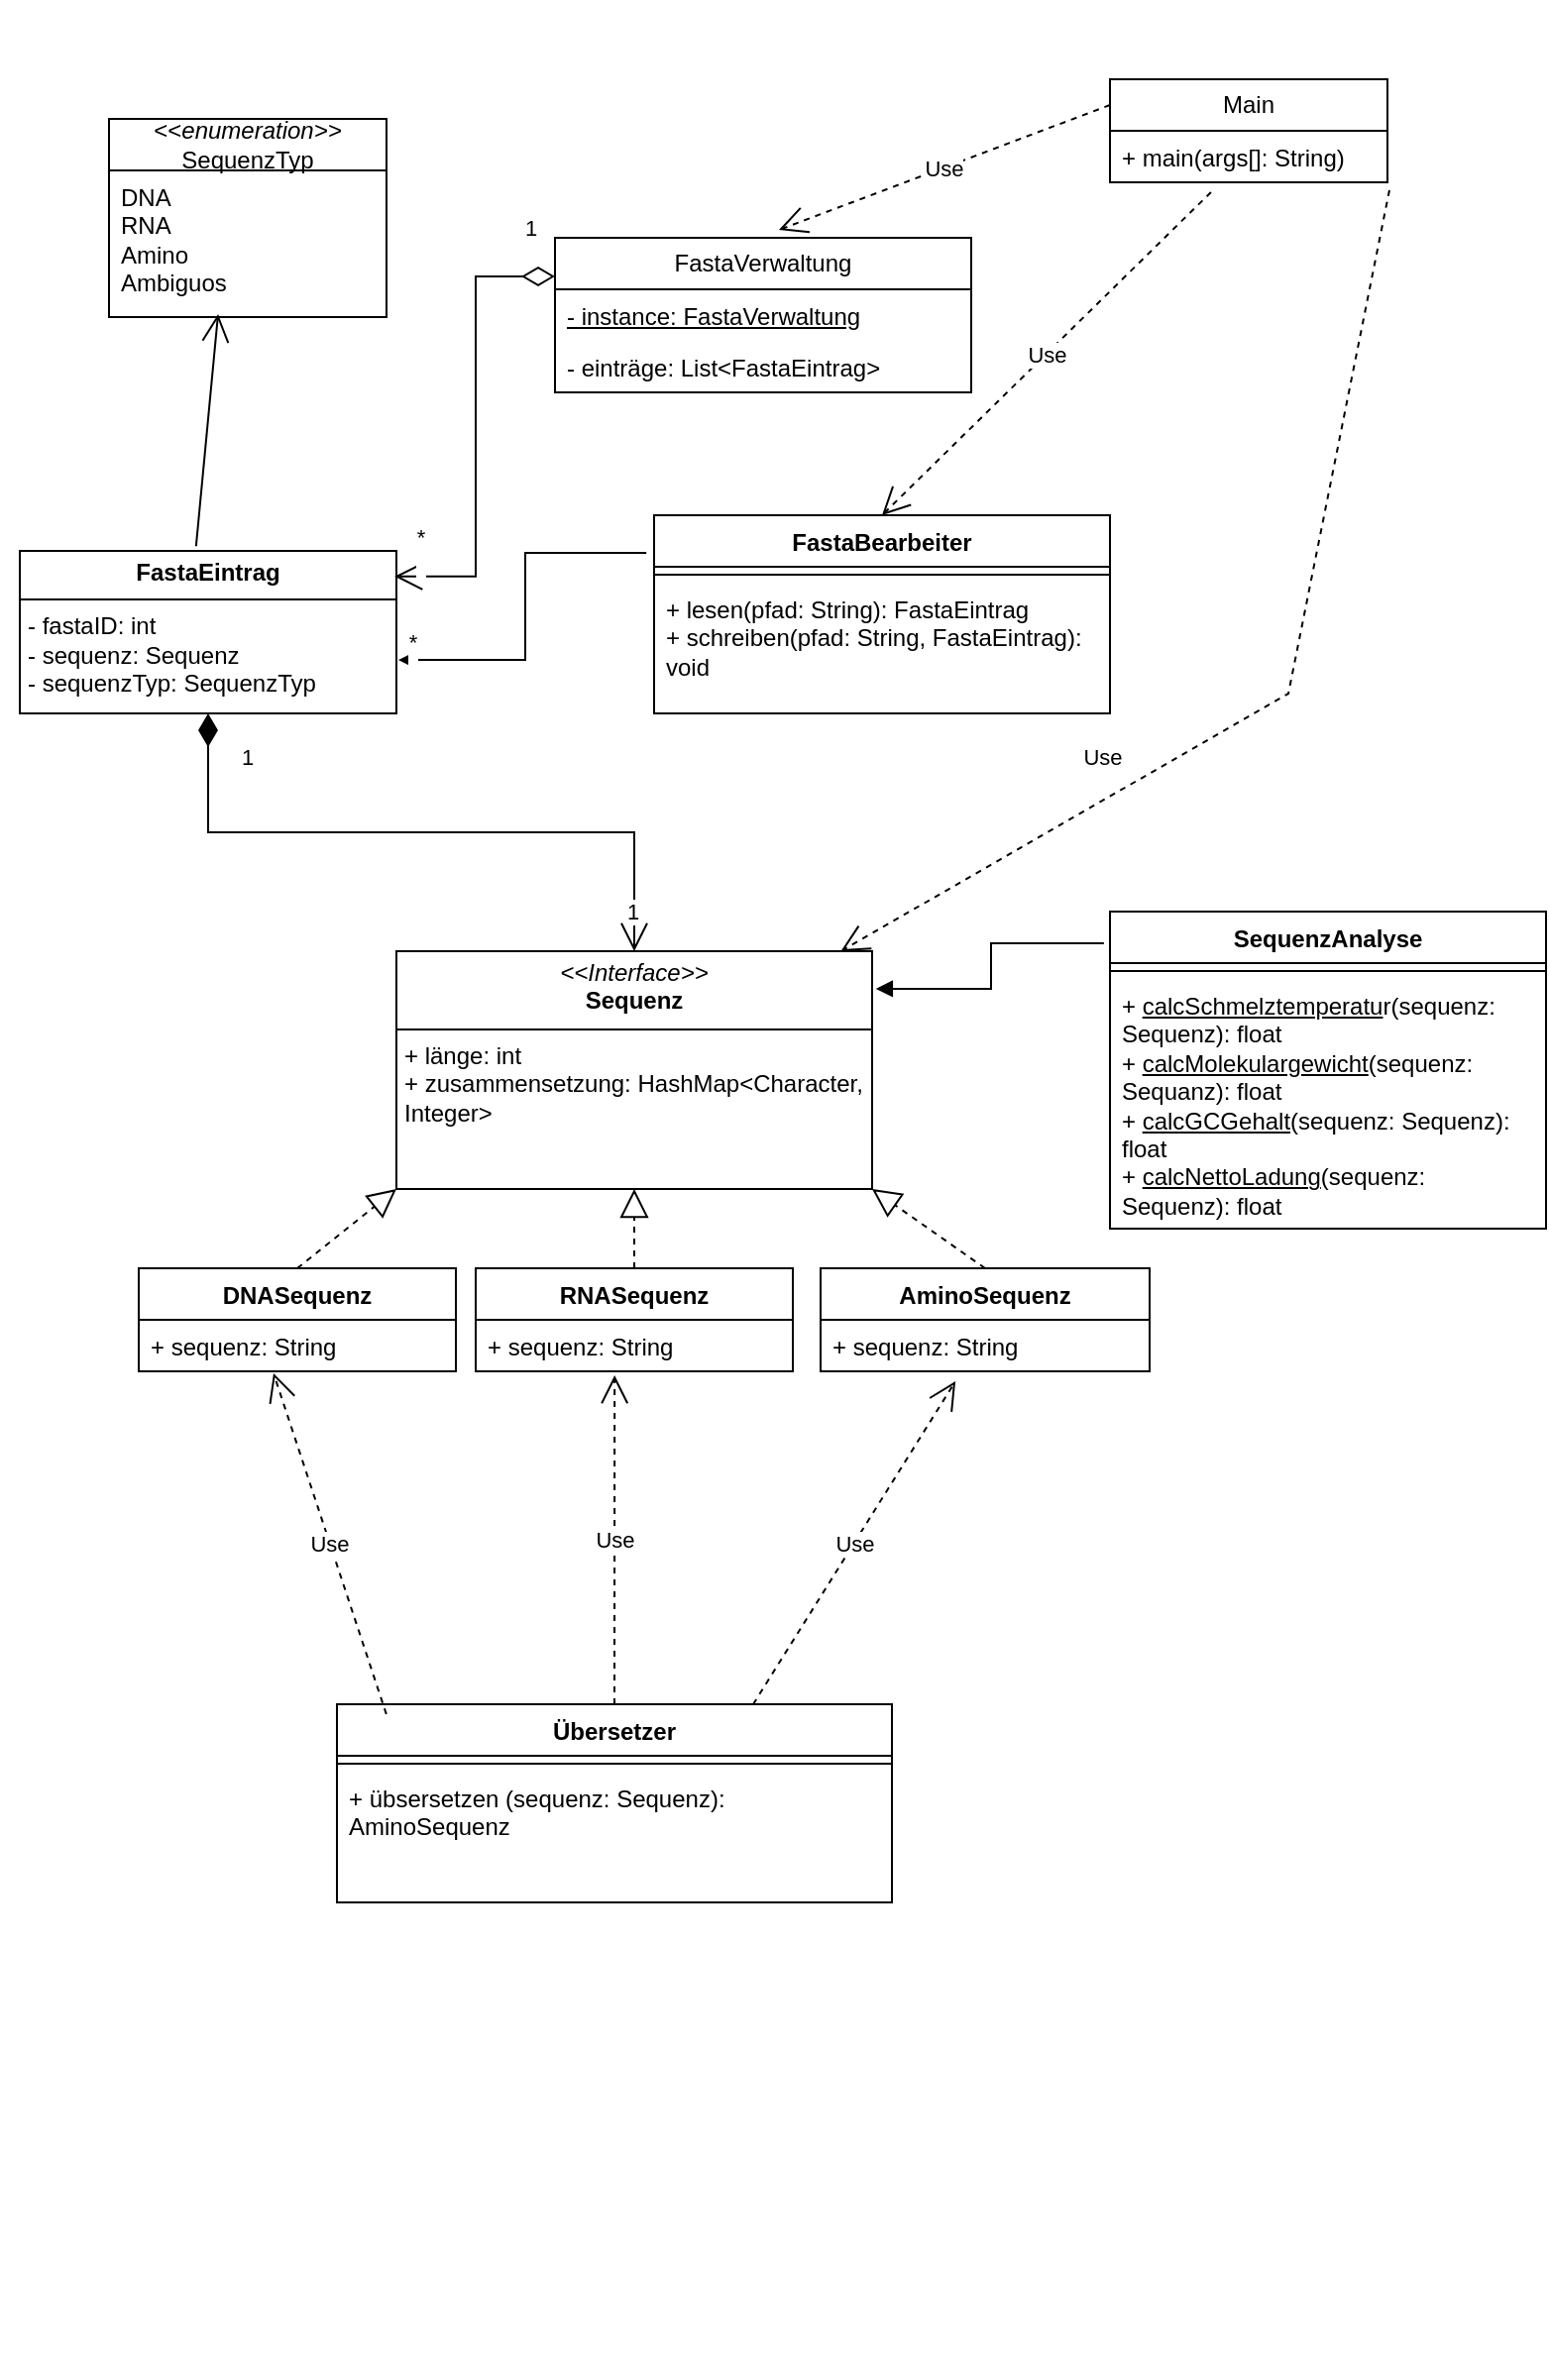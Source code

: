 <mxfile version="27.0.6">
  <diagram name="Seite-1" id="bvH7i_ijbx6ZsCSoY5yd">
    <mxGraphModel dx="1426" dy="743" grid="1" gridSize="10" guides="1" tooltips="1" connect="1" arrows="1" fold="1" page="1" pageScale="1" pageWidth="827" pageHeight="1169" math="0" shadow="0">
      <root>
        <mxCell id="0" />
        <mxCell id="1" parent="0" />
        <mxCell id="WtEyDynyAVU13UUC34DL-1" value="&#xa;  &#xa;    &#xa;      &#xa;        &#xa;        &#xa;&#xa;        &#xa;        &#xa;          &#xa;        &#xa;&#xa;        &#xa;        &#xa;          &#xa;        &#xa;&#xa;        &#xa;        &#xa;          &#xa;        &#xa;&#xa;        &#xa;        &#xa;          &#xa;        &#xa;&#xa;        &#xa;        &#xa;          &#xa;        &#xa;&#xa;        &#xa;        &#xa;          &#xa;        &#xa;&#xa;        &#xa;        &#xa;          &#xa;        &#xa;&#xa;        &#xa;        &#xa;          &#xa;        &#xa;&#xa;        &#xa;        &#xa;          &#xa;        &#xa;&#xa;        &#xa;        &#xa;          &#xa;        &#xa;&#xa;        &#xa;        &#xa;          &#xa;        &#xa;&#xa;        &#xa;&#xa;        &#xa;        &#xa;&#xa;        &#xa;        &#xa;&#xa;        &#xa;        &#xa;&#xa;        &#xa;        &#xa;&#xa;        &#xa;        &#xa;&#xa;      &#xa;    &#xa;  &#xa;" style="text;whiteSpace=wrap;html=1;" parent="1" vertex="1">
          <mxGeometry width="30" height="1200" as="geometry" />
        </mxCell>
        <mxCell id="WFfnuMmdqTuRW8HyT6WI-2" value="&lt;p style=&quot;margin:0px;margin-top:4px;text-align:center;&quot;&gt;&lt;i&gt;&amp;lt;&amp;lt;Interface&amp;gt;&amp;gt;&lt;/i&gt;&lt;br&gt;&lt;b&gt;Sequenz&lt;/b&gt;&lt;/p&gt;&lt;hr size=&quot;1&quot; style=&quot;border-style:solid;&quot;&gt;&lt;p style=&quot;margin:0px;margin-left:4px;&quot;&gt;+ länge: int&lt;/p&gt;&lt;p style=&quot;margin:0px;margin-left:4px;&quot;&gt;+ zusammensetzung: HashMap&amp;lt;Character, Integer&amp;gt;&lt;/p&gt;&lt;p style=&quot;margin:0px;margin-left:4px;&quot;&gt;&lt;br&gt;&lt;/p&gt;" style="verticalAlign=top;align=left;overflow=fill;html=1;whiteSpace=wrap;" vertex="1" parent="1">
          <mxGeometry x="200" y="480" width="240" height="120" as="geometry" />
        </mxCell>
        <mxCell id="WFfnuMmdqTuRW8HyT6WI-3" value="DNASequenz" style="swimlane;fontStyle=1;align=center;verticalAlign=top;childLayout=stackLayout;horizontal=1;startSize=26;horizontalStack=0;resizeParent=1;resizeParentMax=0;resizeLast=0;collapsible=1;marginBottom=0;whiteSpace=wrap;html=1;" vertex="1" parent="1">
          <mxGeometry x="70" y="640" width="160" height="52" as="geometry" />
        </mxCell>
        <mxCell id="WFfnuMmdqTuRW8HyT6WI-4" value="+ sequenz: String" style="text;strokeColor=none;fillColor=none;align=left;verticalAlign=top;spacingLeft=4;spacingRight=4;overflow=hidden;rotatable=0;points=[[0,0.5],[1,0.5]];portConstraint=eastwest;whiteSpace=wrap;html=1;" vertex="1" parent="WFfnuMmdqTuRW8HyT6WI-3">
          <mxGeometry y="26" width="160" height="26" as="geometry" />
        </mxCell>
        <mxCell id="WFfnuMmdqTuRW8HyT6WI-7" value="RNASequenz" style="swimlane;fontStyle=1;align=center;verticalAlign=top;childLayout=stackLayout;horizontal=1;startSize=26;horizontalStack=0;resizeParent=1;resizeParentMax=0;resizeLast=0;collapsible=1;marginBottom=0;whiteSpace=wrap;html=1;" vertex="1" parent="1">
          <mxGeometry x="240" y="640" width="160" height="52" as="geometry" />
        </mxCell>
        <mxCell id="WFfnuMmdqTuRW8HyT6WI-8" value="+ sequenz: String" style="text;strokeColor=none;fillColor=none;align=left;verticalAlign=top;spacingLeft=4;spacingRight=4;overflow=hidden;rotatable=0;points=[[0,0.5],[1,0.5]];portConstraint=eastwest;whiteSpace=wrap;html=1;" vertex="1" parent="WFfnuMmdqTuRW8HyT6WI-7">
          <mxGeometry y="26" width="160" height="26" as="geometry" />
        </mxCell>
        <mxCell id="WFfnuMmdqTuRW8HyT6WI-9" value="AminoSequenz" style="swimlane;fontStyle=1;align=center;verticalAlign=top;childLayout=stackLayout;horizontal=1;startSize=26;horizontalStack=0;resizeParent=1;resizeParentMax=0;resizeLast=0;collapsible=1;marginBottom=0;whiteSpace=wrap;html=1;" vertex="1" parent="1">
          <mxGeometry x="414" y="640" width="166" height="52" as="geometry" />
        </mxCell>
        <mxCell id="WFfnuMmdqTuRW8HyT6WI-10" value="+ sequenz: String" style="text;strokeColor=none;fillColor=none;align=left;verticalAlign=top;spacingLeft=4;spacingRight=4;overflow=hidden;rotatable=0;points=[[0,0.5],[1,0.5]];portConstraint=eastwest;whiteSpace=wrap;html=1;" vertex="1" parent="WFfnuMmdqTuRW8HyT6WI-9">
          <mxGeometry y="26" width="166" height="26" as="geometry" />
        </mxCell>
        <mxCell id="WFfnuMmdqTuRW8HyT6WI-11" value="" style="endArrow=block;dashed=1;endFill=0;endSize=12;html=1;rounded=0;exitX=0.5;exitY=0;exitDx=0;exitDy=0;entryX=0.5;entryY=1;entryDx=0;entryDy=0;" edge="1" parent="1" source="WFfnuMmdqTuRW8HyT6WI-7" target="WFfnuMmdqTuRW8HyT6WI-2">
          <mxGeometry width="160" relative="1" as="geometry">
            <mxPoint x="330" y="480" as="sourcePoint" />
            <mxPoint x="490" y="480" as="targetPoint" />
          </mxGeometry>
        </mxCell>
        <mxCell id="WFfnuMmdqTuRW8HyT6WI-12" value="" style="endArrow=block;dashed=1;endFill=0;endSize=12;html=1;rounded=0;exitX=0.5;exitY=0;exitDx=0;exitDy=0;entryX=0;entryY=1;entryDx=0;entryDy=0;" edge="1" parent="1" source="WFfnuMmdqTuRW8HyT6WI-3" target="WFfnuMmdqTuRW8HyT6WI-2">
          <mxGeometry width="160" relative="1" as="geometry">
            <mxPoint x="330" y="480" as="sourcePoint" />
            <mxPoint x="490" y="480" as="targetPoint" />
          </mxGeometry>
        </mxCell>
        <mxCell id="WFfnuMmdqTuRW8HyT6WI-13" value="" style="endArrow=block;dashed=1;endFill=0;endSize=12;html=1;rounded=0;exitX=0.5;exitY=0;exitDx=0;exitDy=0;entryX=1;entryY=1;entryDx=0;entryDy=0;" edge="1" parent="1" source="WFfnuMmdqTuRW8HyT6WI-9" target="WFfnuMmdqTuRW8HyT6WI-2">
          <mxGeometry width="160" relative="1" as="geometry">
            <mxPoint x="330" y="480" as="sourcePoint" />
            <mxPoint x="490" y="480" as="targetPoint" />
          </mxGeometry>
        </mxCell>
        <mxCell id="WFfnuMmdqTuRW8HyT6WI-14" value="&lt;p style=&quot;margin:0px;margin-top:4px;text-align:center;&quot;&gt;&lt;b&gt;FastaEintrag&lt;/b&gt;&lt;/p&gt;&lt;hr size=&quot;1&quot; style=&quot;border-style:solid;&quot;&gt;&lt;p style=&quot;margin:0px;margin-left:4px;&quot;&gt;- fastaID: int&lt;/p&gt;&lt;p style=&quot;margin:0px;margin-left:4px;&quot;&gt;- sequenz: Sequenz&lt;/p&gt;&lt;p style=&quot;margin:0px;margin-left:4px;&quot;&gt;- sequenzTyp: SequenzTyp&lt;/p&gt;" style="verticalAlign=top;align=left;overflow=fill;html=1;whiteSpace=wrap;" vertex="1" parent="1">
          <mxGeometry x="10" y="278" width="190" height="82" as="geometry" />
        </mxCell>
        <mxCell id="WFfnuMmdqTuRW8HyT6WI-15" value="FastaVerwaltung" style="swimlane;fontStyle=0;childLayout=stackLayout;horizontal=1;startSize=26;fillColor=none;horizontalStack=0;resizeParent=1;resizeParentMax=0;resizeLast=0;collapsible=1;marginBottom=0;whiteSpace=wrap;html=1;" vertex="1" parent="1">
          <mxGeometry x="280" y="120" width="210" height="78" as="geometry">
            <mxRectangle x="330" y="314" width="130" height="30" as="alternateBounds" />
          </mxGeometry>
        </mxCell>
        <mxCell id="WFfnuMmdqTuRW8HyT6WI-16" value="&lt;u&gt;- instance: FastaVerwaltung&lt;/u&gt;" style="text;strokeColor=none;fillColor=none;align=left;verticalAlign=top;spacingLeft=4;spacingRight=4;overflow=hidden;rotatable=0;points=[[0,0.5],[1,0.5]];portConstraint=eastwest;whiteSpace=wrap;html=1;" vertex="1" parent="WFfnuMmdqTuRW8HyT6WI-15">
          <mxGeometry y="26" width="210" height="26" as="geometry" />
        </mxCell>
        <mxCell id="WFfnuMmdqTuRW8HyT6WI-17" value="- einträge: List&amp;lt;FastaEintrag&amp;gt;" style="text;strokeColor=none;fillColor=none;align=left;verticalAlign=top;spacingLeft=4;spacingRight=4;overflow=hidden;rotatable=0;points=[[0,0.5],[1,0.5]];portConstraint=eastwest;whiteSpace=wrap;html=1;" vertex="1" parent="WFfnuMmdqTuRW8HyT6WI-15">
          <mxGeometry y="52" width="210" height="26" as="geometry" />
        </mxCell>
        <mxCell id="WFfnuMmdqTuRW8HyT6WI-19" value="FastaBearbeiter" style="swimlane;fontStyle=1;align=center;verticalAlign=top;childLayout=stackLayout;horizontal=1;startSize=26;horizontalStack=0;resizeParent=1;resizeParentMax=0;resizeLast=0;collapsible=1;marginBottom=0;whiteSpace=wrap;html=1;" vertex="1" parent="1">
          <mxGeometry x="330" y="260" width="230" height="100" as="geometry" />
        </mxCell>
        <mxCell id="WFfnuMmdqTuRW8HyT6WI-21" value="" style="line;strokeWidth=1;fillColor=none;align=left;verticalAlign=middle;spacingTop=-1;spacingLeft=3;spacingRight=3;rotatable=0;labelPosition=right;points=[];portConstraint=eastwest;strokeColor=inherit;" vertex="1" parent="WFfnuMmdqTuRW8HyT6WI-19">
          <mxGeometry y="26" width="230" height="8" as="geometry" />
        </mxCell>
        <mxCell id="WFfnuMmdqTuRW8HyT6WI-22" value="+ lesen(pfad: String): FastaEintrag&lt;div&gt;+ schreiben(pfad: String, FastaEintrag): void&lt;/div&gt;" style="text;strokeColor=none;fillColor=none;align=left;verticalAlign=top;spacingLeft=4;spacingRight=4;overflow=hidden;rotatable=0;points=[[0,0.5],[1,0.5]];portConstraint=eastwest;whiteSpace=wrap;html=1;" vertex="1" parent="WFfnuMmdqTuRW8HyT6WI-19">
          <mxGeometry y="34" width="230" height="66" as="geometry" />
        </mxCell>
        <mxCell id="WFfnuMmdqTuRW8HyT6WI-30" value="1" style="endArrow=open;html=1;endSize=12;startArrow=diamondThin;startSize=14;startFill=0;edgeStyle=orthogonalEdgeStyle;align=left;verticalAlign=bottom;rounded=0;entryX=0.995;entryY=0.157;entryDx=0;entryDy=0;entryPerimeter=0;exitX=0;exitY=0.25;exitDx=0;exitDy=0;" edge="1" parent="1" source="WFfnuMmdqTuRW8HyT6WI-15" target="WFfnuMmdqTuRW8HyT6WI-14">
          <mxGeometry x="-0.85" y="-15" relative="1" as="geometry">
            <mxPoint x="330" y="325" as="sourcePoint" />
            <mxPoint x="550" y="460" as="targetPoint" />
            <mxPoint as="offset" />
          </mxGeometry>
        </mxCell>
        <mxCell id="WFfnuMmdqTuRW8HyT6WI-62" value="*&lt;div&gt;&lt;br&gt;&lt;/div&gt;" style="edgeLabel;html=1;align=center;verticalAlign=middle;resizable=0;points=[];" vertex="1" connectable="0" parent="WFfnuMmdqTuRW8HyT6WI-30">
          <mxGeometry x="0.888" y="1" relative="1" as="geometry">
            <mxPoint y="-14" as="offset" />
          </mxGeometry>
        </mxCell>
        <mxCell id="WFfnuMmdqTuRW8HyT6WI-32" value="SequenzAnalyse" style="swimlane;fontStyle=1;align=center;verticalAlign=top;childLayout=stackLayout;horizontal=1;startSize=26;horizontalStack=0;resizeParent=1;resizeParentMax=0;resizeLast=0;collapsible=1;marginBottom=0;whiteSpace=wrap;html=1;" vertex="1" parent="1">
          <mxGeometry x="560" y="460" width="220" height="160" as="geometry" />
        </mxCell>
        <mxCell id="WFfnuMmdqTuRW8HyT6WI-34" value="" style="line;strokeWidth=1;fillColor=none;align=left;verticalAlign=middle;spacingTop=-1;spacingLeft=3;spacingRight=3;rotatable=0;labelPosition=right;points=[];portConstraint=eastwest;strokeColor=inherit;" vertex="1" parent="WFfnuMmdqTuRW8HyT6WI-32">
          <mxGeometry y="26" width="220" height="8" as="geometry" />
        </mxCell>
        <mxCell id="WFfnuMmdqTuRW8HyT6WI-35" value="+ &lt;u&gt;calcSchmelztemperatu&lt;/u&gt;r(sequenz: Sequenz): float&lt;div&gt;+ &lt;u&gt;calcMolekulargewicht&lt;/u&gt;(sequenz: Sequanz): float&lt;/div&gt;&lt;div&gt;+ &lt;u&gt;calcGCGehalt&lt;/u&gt;(sequenz: Sequenz): float&lt;/div&gt;&lt;div&gt;+ &lt;u&gt;calcNettoLadung&lt;/u&gt;(sequenz: Sequenz): float&lt;/div&gt;" style="text;strokeColor=none;fillColor=none;align=left;verticalAlign=top;spacingLeft=4;spacingRight=4;overflow=hidden;rotatable=0;points=[[0,0.5],[1,0.5]];portConstraint=eastwest;whiteSpace=wrap;html=1;" vertex="1" parent="WFfnuMmdqTuRW8HyT6WI-32">
          <mxGeometry y="34" width="220" height="126" as="geometry" />
        </mxCell>
        <mxCell id="WFfnuMmdqTuRW8HyT6WI-36" value="Übersetzer" style="swimlane;fontStyle=1;align=center;verticalAlign=top;childLayout=stackLayout;horizontal=1;startSize=26;horizontalStack=0;resizeParent=1;resizeParentMax=0;resizeLast=0;collapsible=1;marginBottom=0;whiteSpace=wrap;html=1;" vertex="1" parent="1">
          <mxGeometry x="170" y="860" width="280" height="100" as="geometry" />
        </mxCell>
        <mxCell id="WFfnuMmdqTuRW8HyT6WI-38" value="" style="line;strokeWidth=1;fillColor=none;align=left;verticalAlign=middle;spacingTop=-1;spacingLeft=3;spacingRight=3;rotatable=0;labelPosition=right;points=[];portConstraint=eastwest;strokeColor=inherit;" vertex="1" parent="WFfnuMmdqTuRW8HyT6WI-36">
          <mxGeometry y="26" width="280" height="8" as="geometry" />
        </mxCell>
        <mxCell id="WFfnuMmdqTuRW8HyT6WI-39" value="+ übsersetzen (sequenz: Sequenz): AminoSequenz" style="text;strokeColor=none;fillColor=none;align=left;verticalAlign=top;spacingLeft=4;spacingRight=4;overflow=hidden;rotatable=0;points=[[0,0.5],[1,0.5]];portConstraint=eastwest;whiteSpace=wrap;html=1;" vertex="1" parent="WFfnuMmdqTuRW8HyT6WI-36">
          <mxGeometry y="34" width="280" height="66" as="geometry" />
        </mxCell>
        <mxCell id="WFfnuMmdqTuRW8HyT6WI-40" value="&amp;lt;&amp;lt;&lt;i&gt;enumeration&amp;gt;&amp;gt;&lt;/i&gt;&lt;div&gt;SequenzTyp&lt;/div&gt;" style="swimlane;fontStyle=0;childLayout=stackLayout;horizontal=1;startSize=26;fillColor=none;horizontalStack=0;resizeParent=1;resizeParentMax=0;resizeLast=0;collapsible=1;marginBottom=0;whiteSpace=wrap;html=1;" vertex="1" parent="1">
          <mxGeometry x="55" y="60" width="140" height="100" as="geometry" />
        </mxCell>
        <mxCell id="WFfnuMmdqTuRW8HyT6WI-41" value="DNA&lt;div&gt;RNA&lt;/div&gt;&lt;div&gt;Amino&lt;/div&gt;&lt;div&gt;Ambiguos&lt;/div&gt;" style="text;strokeColor=none;fillColor=none;align=left;verticalAlign=top;spacingLeft=4;spacingRight=4;overflow=hidden;rotatable=0;points=[[0,0.5],[1,0.5]];portConstraint=eastwest;whiteSpace=wrap;html=1;" vertex="1" parent="WFfnuMmdqTuRW8HyT6WI-40">
          <mxGeometry y="26" width="140" height="74" as="geometry" />
        </mxCell>
        <mxCell id="WFfnuMmdqTuRW8HyT6WI-44" value="1" style="endArrow=open;html=1;endSize=12;startArrow=diamondThin;startSize=14;startFill=1;edgeStyle=orthogonalEdgeStyle;align=left;verticalAlign=bottom;rounded=0;exitX=0.5;exitY=1;exitDx=0;exitDy=0;entryX=0.5;entryY=0;entryDx=0;entryDy=0;" edge="1" parent="1" source="WFfnuMmdqTuRW8HyT6WI-14" target="WFfnuMmdqTuRW8HyT6WI-2">
          <mxGeometry x="-0.816" y="15" relative="1" as="geometry">
            <mxPoint x="330" y="480" as="sourcePoint" />
            <mxPoint x="490" y="480" as="targetPoint" />
            <mxPoint as="offset" />
          </mxGeometry>
        </mxCell>
        <mxCell id="WFfnuMmdqTuRW8HyT6WI-45" value="1" style="edgeLabel;html=1;align=center;verticalAlign=middle;resizable=0;points=[];" vertex="1" connectable="0" parent="WFfnuMmdqTuRW8HyT6WI-44">
          <mxGeometry x="0.879" y="-1" relative="1" as="geometry">
            <mxPoint as="offset" />
          </mxGeometry>
        </mxCell>
        <mxCell id="WFfnuMmdqTuRW8HyT6WI-50" value="" style="endArrow=block;endFill=1;html=1;edgeStyle=orthogonalEdgeStyle;align=left;verticalAlign=top;rounded=0;exitX=-0.017;exitY=0.19;exitDx=0;exitDy=0;exitPerimeter=0;entryX=1.005;entryY=0.671;entryDx=0;entryDy=0;entryPerimeter=0;" edge="1" parent="1" source="WFfnuMmdqTuRW8HyT6WI-19" target="WFfnuMmdqTuRW8HyT6WI-14">
          <mxGeometry x="-1" relative="1" as="geometry">
            <mxPoint x="330" y="380" as="sourcePoint" />
            <mxPoint x="490" y="380" as="targetPoint" />
          </mxGeometry>
        </mxCell>
        <mxCell id="WFfnuMmdqTuRW8HyT6WI-63" value="*&lt;div&gt;&lt;br/&gt;&lt;/div&gt;" style="edgeLabel;html=1;align=center;verticalAlign=middle;resizable=0;points=[];" vertex="1" connectable="0" parent="WFfnuMmdqTuRW8HyT6WI-50">
          <mxGeometry x="0.925" y="-2" relative="1" as="geometry">
            <mxPoint as="offset" />
          </mxGeometry>
        </mxCell>
        <mxCell id="WFfnuMmdqTuRW8HyT6WI-52" value="" style="endArrow=block;endFill=1;html=1;edgeStyle=orthogonalEdgeStyle;align=left;verticalAlign=top;rounded=0;exitX=-0.014;exitY=0.1;exitDx=0;exitDy=0;exitPerimeter=0;entryX=1.008;entryY=0.158;entryDx=0;entryDy=0;entryPerimeter=0;" edge="1" parent="1" source="WFfnuMmdqTuRW8HyT6WI-32" target="WFfnuMmdqTuRW8HyT6WI-2">
          <mxGeometry x="-1" relative="1" as="geometry">
            <mxPoint x="330" y="380" as="sourcePoint" />
            <mxPoint x="490" y="380" as="targetPoint" />
          </mxGeometry>
        </mxCell>
        <mxCell id="WFfnuMmdqTuRW8HyT6WI-54" value="Main" style="swimlane;fontStyle=0;childLayout=stackLayout;horizontal=1;startSize=26;fillColor=none;horizontalStack=0;resizeParent=1;resizeParentMax=0;resizeLast=0;collapsible=1;marginBottom=0;whiteSpace=wrap;html=1;" vertex="1" parent="1">
          <mxGeometry x="560" y="40" width="140" height="52" as="geometry" />
        </mxCell>
        <mxCell id="WFfnuMmdqTuRW8HyT6WI-55" value="+ main(args[]: String)" style="text;strokeColor=none;fillColor=none;align=left;verticalAlign=top;spacingLeft=4;spacingRight=4;overflow=hidden;rotatable=0;points=[[0,0.5],[1,0.5]];portConstraint=eastwest;whiteSpace=wrap;html=1;" vertex="1" parent="WFfnuMmdqTuRW8HyT6WI-54">
          <mxGeometry y="26" width="140" height="26" as="geometry" />
        </mxCell>
        <mxCell id="WFfnuMmdqTuRW8HyT6WI-58" value="" style="endArrow=open;endFill=1;endSize=12;html=1;rounded=0;exitX=0.468;exitY=-0.029;exitDx=0;exitDy=0;exitPerimeter=0;entryX=0.393;entryY=0.979;entryDx=0;entryDy=0;entryPerimeter=0;" edge="1" parent="1" source="WFfnuMmdqTuRW8HyT6WI-14" target="WFfnuMmdqTuRW8HyT6WI-41">
          <mxGeometry width="160" relative="1" as="geometry">
            <mxPoint x="330" y="180" as="sourcePoint" />
            <mxPoint x="490" y="180" as="targetPoint" />
          </mxGeometry>
        </mxCell>
        <mxCell id="WFfnuMmdqTuRW8HyT6WI-59" value="Use" style="endArrow=open;endSize=12;dashed=1;html=1;rounded=0;exitX=0;exitY=0.25;exitDx=0;exitDy=0;entryX=0.538;entryY=-0.051;entryDx=0;entryDy=0;entryPerimeter=0;" edge="1" parent="1" source="WFfnuMmdqTuRW8HyT6WI-54" target="WFfnuMmdqTuRW8HyT6WI-15">
          <mxGeometry width="160" relative="1" as="geometry">
            <mxPoint x="330" y="80" as="sourcePoint" />
            <mxPoint x="490" y="80" as="targetPoint" />
          </mxGeometry>
        </mxCell>
        <mxCell id="WFfnuMmdqTuRW8HyT6WI-60" value="Use" style="endArrow=open;endSize=12;dashed=1;html=1;rounded=0;exitX=0.364;exitY=1.192;exitDx=0;exitDy=0;entryX=0.5;entryY=0;entryDx=0;entryDy=0;exitPerimeter=0;" edge="1" parent="1" source="WFfnuMmdqTuRW8HyT6WI-55" target="WFfnuMmdqTuRW8HyT6WI-19">
          <mxGeometry width="160" relative="1" as="geometry">
            <mxPoint x="747" y="180" as="sourcePoint" />
            <mxPoint x="570" y="273" as="targetPoint" />
          </mxGeometry>
        </mxCell>
        <mxCell id="WFfnuMmdqTuRW8HyT6WI-61" value="Use" style="endArrow=open;endSize=12;dashed=1;html=1;rounded=0;exitX=1.007;exitY=1.154;exitDx=0;exitDy=0;exitPerimeter=0;" edge="1" parent="1" source="WFfnuMmdqTuRW8HyT6WI-55" target="WFfnuMmdqTuRW8HyT6WI-2">
          <mxGeometry x="0.375" y="-20" width="160" relative="1" as="geometry">
            <mxPoint x="777" y="170" as="sourcePoint" />
            <mxPoint x="600" y="263" as="targetPoint" />
            <Array as="points">
              <mxPoint x="650" y="350" />
            </Array>
            <mxPoint x="1" as="offset" />
          </mxGeometry>
        </mxCell>
        <mxCell id="WFfnuMmdqTuRW8HyT6WI-64" value="Use" style="endArrow=open;endSize=12;dashed=1;html=1;rounded=0;exitX=0.089;exitY=0.05;exitDx=0;exitDy=0;exitPerimeter=0;entryX=0.425;entryY=1.038;entryDx=0;entryDy=0;entryPerimeter=0;" edge="1" parent="1" source="WFfnuMmdqTuRW8HyT6WI-36" target="WFfnuMmdqTuRW8HyT6WI-4">
          <mxGeometry width="160" relative="1" as="geometry">
            <mxPoint x="330" y="780" as="sourcePoint" />
            <mxPoint x="490" y="780" as="targetPoint" />
          </mxGeometry>
        </mxCell>
        <mxCell id="WFfnuMmdqTuRW8HyT6WI-65" value="Use" style="endArrow=open;endSize=12;dashed=1;html=1;rounded=0;exitX=0.75;exitY=0;exitDx=0;exitDy=0;entryX=0.41;entryY=1.192;entryDx=0;entryDy=0;entryPerimeter=0;" edge="1" parent="1" source="WFfnuMmdqTuRW8HyT6WI-36" target="WFfnuMmdqTuRW8HyT6WI-10">
          <mxGeometry width="160" relative="1" as="geometry">
            <mxPoint x="287" y="822" as="sourcePoint" />
            <mxPoint x="230" y="730" as="targetPoint" />
          </mxGeometry>
        </mxCell>
        <mxCell id="WFfnuMmdqTuRW8HyT6WI-66" value="Use" style="endArrow=open;endSize=12;dashed=1;html=1;rounded=0;exitX=0.5;exitY=0;exitDx=0;exitDy=0;entryX=0.438;entryY=1.077;entryDx=0;entryDy=0;entryPerimeter=0;" edge="1" parent="1" source="WFfnuMmdqTuRW8HyT6WI-36" target="WFfnuMmdqTuRW8HyT6WI-8">
          <mxGeometry width="160" relative="1" as="geometry">
            <mxPoint x="287" y="822" as="sourcePoint" />
            <mxPoint x="230" y="730" as="targetPoint" />
          </mxGeometry>
        </mxCell>
      </root>
    </mxGraphModel>
  </diagram>
</mxfile>
